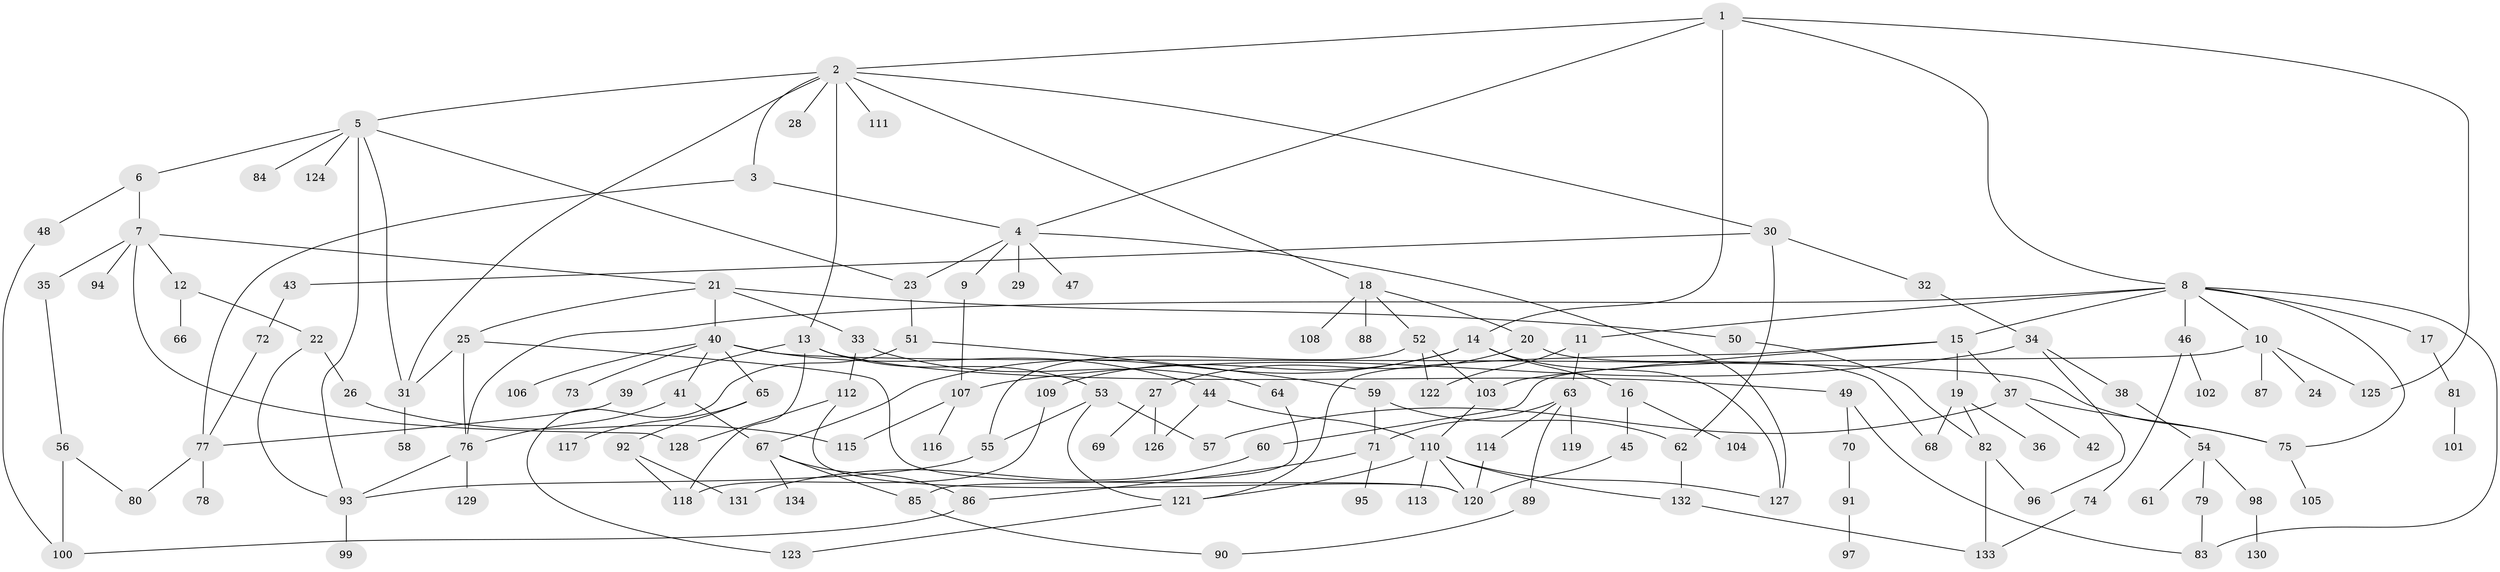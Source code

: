// coarse degree distribution, {5: 0.07526881720430108, 8: 0.021505376344086023, 10: 0.043010752688172046, 7: 0.021505376344086023, 2: 0.25806451612903225, 4: 0.08602150537634409, 3: 0.22580645161290322, 1: 0.23655913978494625, 6: 0.03225806451612903}
// Generated by graph-tools (version 1.1) at 2025/41/03/06/25 10:41:25]
// undirected, 134 vertices, 185 edges
graph export_dot {
graph [start="1"]
  node [color=gray90,style=filled];
  1;
  2;
  3;
  4;
  5;
  6;
  7;
  8;
  9;
  10;
  11;
  12;
  13;
  14;
  15;
  16;
  17;
  18;
  19;
  20;
  21;
  22;
  23;
  24;
  25;
  26;
  27;
  28;
  29;
  30;
  31;
  32;
  33;
  34;
  35;
  36;
  37;
  38;
  39;
  40;
  41;
  42;
  43;
  44;
  45;
  46;
  47;
  48;
  49;
  50;
  51;
  52;
  53;
  54;
  55;
  56;
  57;
  58;
  59;
  60;
  61;
  62;
  63;
  64;
  65;
  66;
  67;
  68;
  69;
  70;
  71;
  72;
  73;
  74;
  75;
  76;
  77;
  78;
  79;
  80;
  81;
  82;
  83;
  84;
  85;
  86;
  87;
  88;
  89;
  90;
  91;
  92;
  93;
  94;
  95;
  96;
  97;
  98;
  99;
  100;
  101;
  102;
  103;
  104;
  105;
  106;
  107;
  108;
  109;
  110;
  111;
  112;
  113;
  114;
  115;
  116;
  117;
  118;
  119;
  120;
  121;
  122;
  123;
  124;
  125;
  126;
  127;
  128;
  129;
  130;
  131;
  132;
  133;
  134;
  1 -- 2;
  1 -- 4;
  1 -- 8;
  1 -- 14;
  1 -- 125;
  2 -- 3;
  2 -- 5;
  2 -- 13;
  2 -- 18;
  2 -- 28;
  2 -- 30;
  2 -- 111;
  2 -- 31;
  3 -- 77;
  3 -- 4;
  4 -- 9;
  4 -- 23;
  4 -- 29;
  4 -- 47;
  4 -- 127;
  5 -- 6;
  5 -- 31;
  5 -- 84;
  5 -- 124;
  5 -- 93;
  5 -- 23;
  6 -- 7;
  6 -- 48;
  7 -- 12;
  7 -- 21;
  7 -- 35;
  7 -- 94;
  7 -- 128;
  8 -- 10;
  8 -- 11;
  8 -- 15;
  8 -- 17;
  8 -- 46;
  8 -- 75;
  8 -- 83;
  8 -- 76;
  9 -- 107;
  10 -- 24;
  10 -- 60;
  10 -- 87;
  10 -- 125;
  11 -- 63;
  11 -- 122;
  12 -- 22;
  12 -- 66;
  13 -- 39;
  13 -- 49;
  13 -- 53;
  13 -- 118;
  14 -- 16;
  14 -- 109;
  14 -- 67;
  14 -- 127;
  15 -- 19;
  15 -- 37;
  15 -- 121;
  15 -- 103;
  16 -- 45;
  16 -- 104;
  17 -- 81;
  18 -- 20;
  18 -- 52;
  18 -- 88;
  18 -- 108;
  19 -- 36;
  19 -- 68;
  19 -- 82;
  20 -- 27;
  20 -- 68;
  21 -- 25;
  21 -- 33;
  21 -- 40;
  21 -- 50;
  22 -- 26;
  22 -- 93;
  23 -- 51;
  25 -- 31;
  25 -- 120;
  25 -- 76;
  26 -- 115;
  27 -- 69;
  27 -- 126;
  30 -- 32;
  30 -- 43;
  30 -- 62;
  31 -- 58;
  32 -- 34;
  33 -- 64;
  33 -- 112;
  34 -- 38;
  34 -- 96;
  34 -- 107;
  35 -- 56;
  37 -- 42;
  37 -- 57;
  37 -- 75;
  38 -- 54;
  39 -- 77;
  40 -- 41;
  40 -- 44;
  40 -- 65;
  40 -- 73;
  40 -- 106;
  40 -- 75;
  41 -- 67;
  41 -- 76;
  43 -- 72;
  44 -- 126;
  44 -- 110;
  45 -- 120;
  46 -- 74;
  46 -- 102;
  48 -- 100;
  49 -- 70;
  49 -- 83;
  50 -- 82;
  51 -- 59;
  51 -- 123;
  52 -- 103;
  52 -- 122;
  52 -- 55;
  53 -- 55;
  53 -- 57;
  53 -- 121;
  54 -- 61;
  54 -- 79;
  54 -- 98;
  55 -- 93;
  56 -- 80;
  56 -- 100;
  59 -- 62;
  59 -- 71;
  60 -- 131;
  62 -- 132;
  63 -- 89;
  63 -- 114;
  63 -- 119;
  63 -- 71;
  64 -- 85;
  65 -- 92;
  65 -- 117;
  67 -- 86;
  67 -- 134;
  67 -- 85;
  70 -- 91;
  71 -- 95;
  71 -- 86;
  72 -- 77;
  74 -- 133;
  75 -- 105;
  76 -- 129;
  76 -- 93;
  77 -- 78;
  77 -- 80;
  79 -- 83;
  81 -- 101;
  82 -- 96;
  82 -- 133;
  85 -- 90;
  86 -- 100;
  89 -- 90;
  91 -- 97;
  92 -- 131;
  92 -- 118;
  93 -- 99;
  98 -- 130;
  103 -- 110;
  107 -- 115;
  107 -- 116;
  109 -- 118;
  110 -- 113;
  110 -- 127;
  110 -- 121;
  110 -- 132;
  110 -- 120;
  112 -- 128;
  112 -- 120;
  114 -- 120;
  121 -- 123;
  132 -- 133;
}
